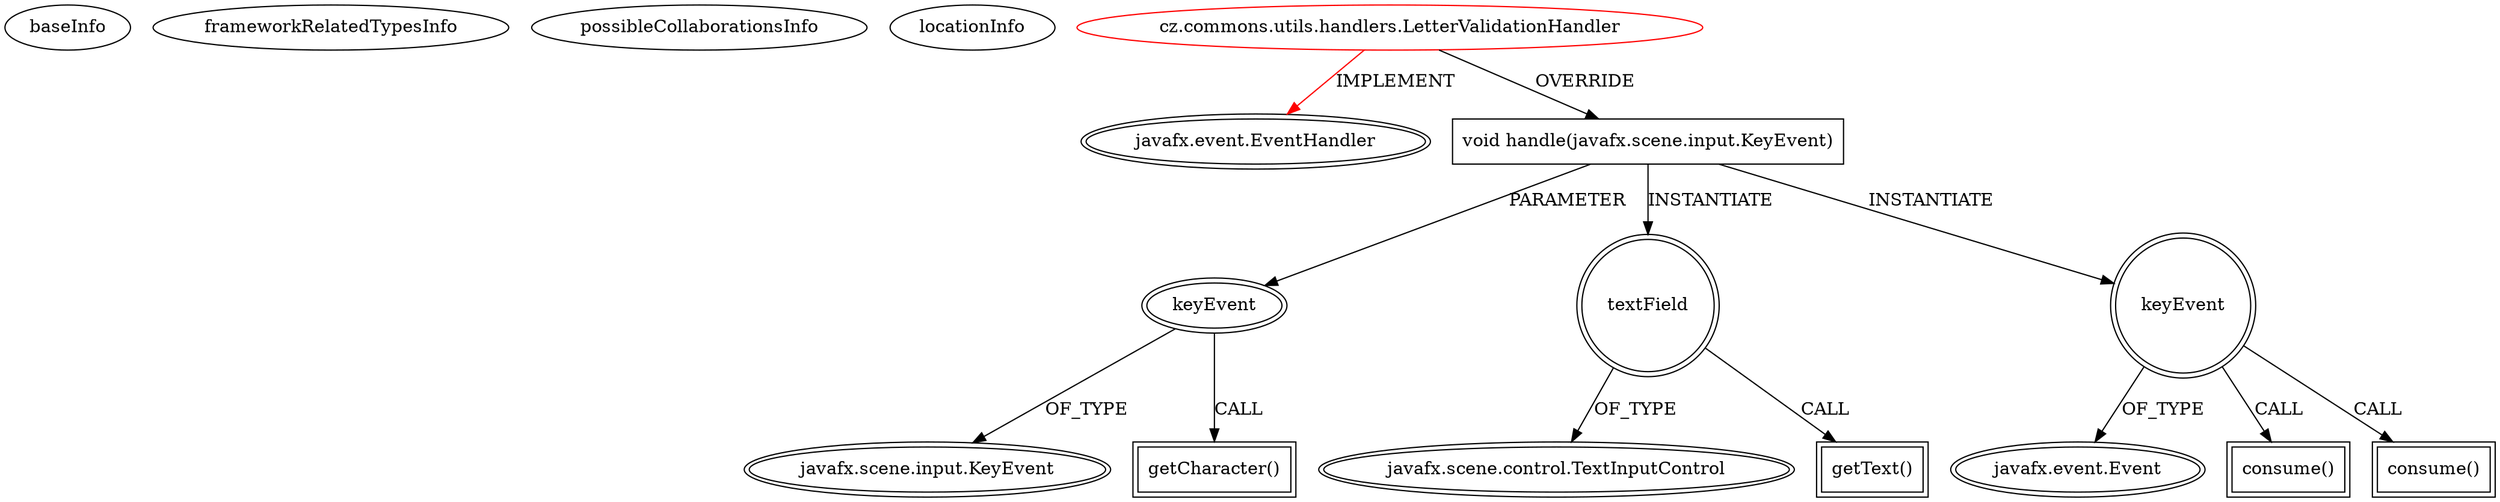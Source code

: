 digraph {
baseInfo[graphId=953,category="extension_graph",isAnonymous=false,possibleRelation=false]
frameworkRelatedTypesInfo[0="javafx.event.EventHandler"]
possibleCollaborationsInfo[]
locationInfo[projectName="Maxxa-MT-common",filePath="/Maxxa-MT-common/MT-common-master/src/cz/commons/utils/handlers/LetterValidationHandler.java",contextSignature="LetterValidationHandler",graphId="953"]
0[label="cz.commons.utils.handlers.LetterValidationHandler",vertexType="ROOT_CLIENT_CLASS_DECLARATION",isFrameworkType=false,color=red]
1[label="javafx.event.EventHandler",vertexType="FRAMEWORK_INTERFACE_TYPE",isFrameworkType=true,peripheries=2]
2[label="void handle(javafx.scene.input.KeyEvent)",vertexType="OVERRIDING_METHOD_DECLARATION",isFrameworkType=false,shape=box]
3[label="keyEvent",vertexType="PARAMETER_DECLARATION",isFrameworkType=true,peripheries=2]
4[label="javafx.scene.input.KeyEvent",vertexType="FRAMEWORK_CLASS_TYPE",isFrameworkType=true,peripheries=2]
5[label="textField",vertexType="VARIABLE_EXPRESION",isFrameworkType=true,peripheries=2,shape=circle]
7[label="javafx.scene.control.TextInputControl",vertexType="FRAMEWORK_CLASS_TYPE",isFrameworkType=true,peripheries=2]
6[label="getText()",vertexType="INSIDE_CALL",isFrameworkType=true,peripheries=2,shape=box]
8[label="keyEvent",vertexType="VARIABLE_EXPRESION",isFrameworkType=true,peripheries=2,shape=circle]
10[label="javafx.event.Event",vertexType="FRAMEWORK_CLASS_TYPE",isFrameworkType=true,peripheries=2]
9[label="consume()",vertexType="INSIDE_CALL",isFrameworkType=true,peripheries=2,shape=box]
12[label="getCharacter()",vertexType="INSIDE_CALL",isFrameworkType=true,peripheries=2,shape=box]
14[label="consume()",vertexType="INSIDE_CALL",isFrameworkType=true,peripheries=2,shape=box]
0->1[label="IMPLEMENT",color=red]
0->2[label="OVERRIDE"]
3->4[label="OF_TYPE"]
2->3[label="PARAMETER"]
2->5[label="INSTANTIATE"]
5->7[label="OF_TYPE"]
5->6[label="CALL"]
2->8[label="INSTANTIATE"]
8->10[label="OF_TYPE"]
8->9[label="CALL"]
3->12[label="CALL"]
8->14[label="CALL"]
}
